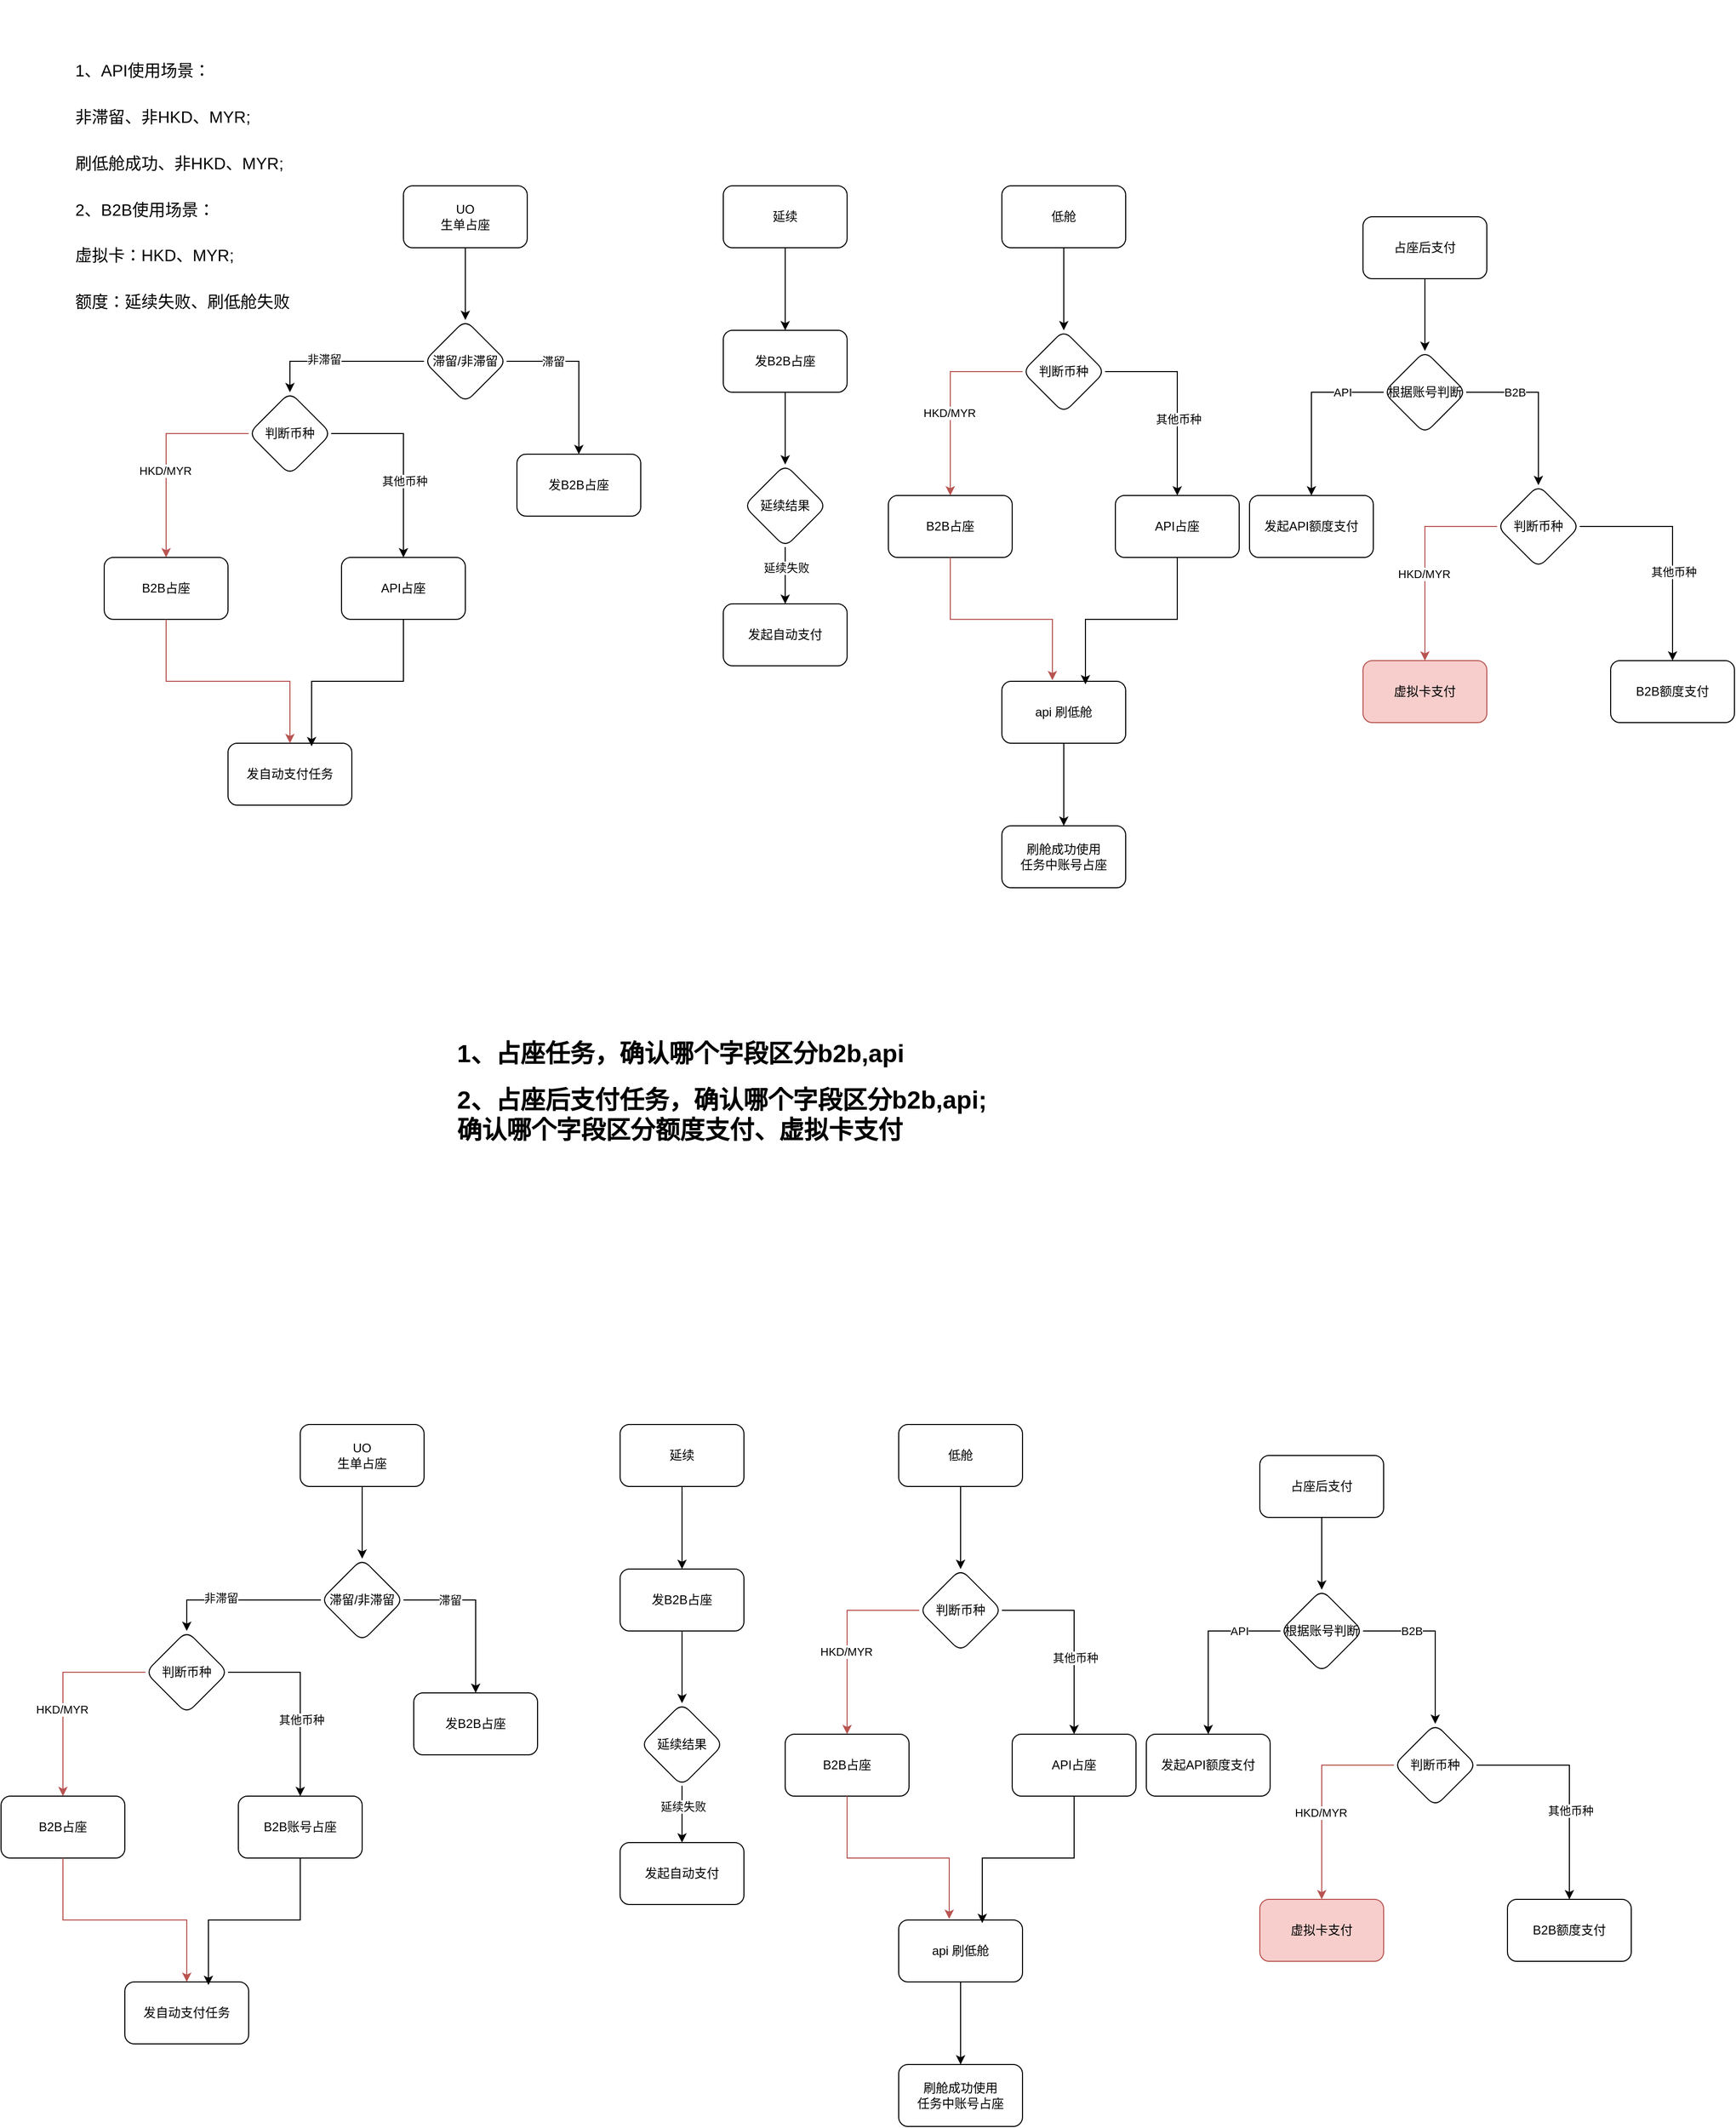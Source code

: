 <mxfile version="25.0.1">
  <diagram name="第 1 页" id="fENqRYdDaFFYO5DENeBi">
    <mxGraphModel dx="2787" dy="2048" grid="1" gridSize="10" guides="1" tooltips="1" connect="1" arrows="1" fold="1" page="1" pageScale="1" pageWidth="827" pageHeight="1169" math="0" shadow="0">
      <root>
        <mxCell id="0" />
        <mxCell id="1" parent="0" />
        <mxCell id="cYfbSXkqEOTIwd2G9jif-3" value="" style="edgeStyle=orthogonalEdgeStyle;rounded=0;orthogonalLoop=1;jettySize=auto;html=1;" edge="1" parent="1" source="cYfbSXkqEOTIwd2G9jif-1" target="cYfbSXkqEOTIwd2G9jif-2">
          <mxGeometry relative="1" as="geometry" />
        </mxCell>
        <mxCell id="cYfbSXkqEOTIwd2G9jif-1" value="UO&lt;div&gt;生单占座&lt;/div&gt;" style="rounded=1;whiteSpace=wrap;html=1;" vertex="1" parent="1">
          <mxGeometry x="-20" y="140" width="120" height="60" as="geometry" />
        </mxCell>
        <mxCell id="cYfbSXkqEOTIwd2G9jif-9" value="" style="edgeStyle=orthogonalEdgeStyle;rounded=0;orthogonalLoop=1;jettySize=auto;html=1;" edge="1" parent="1" source="cYfbSXkqEOTIwd2G9jif-2" target="cYfbSXkqEOTIwd2G9jif-8">
          <mxGeometry relative="1" as="geometry" />
        </mxCell>
        <mxCell id="cYfbSXkqEOTIwd2G9jif-11" value="滞留" style="edgeLabel;html=1;align=center;verticalAlign=middle;resizable=0;points=[];" vertex="1" connectable="0" parent="cYfbSXkqEOTIwd2G9jif-9">
          <mxGeometry x="-0.438" relative="1" as="geometry">
            <mxPoint as="offset" />
          </mxGeometry>
        </mxCell>
        <mxCell id="cYfbSXkqEOTIwd2G9jif-55" style="edgeStyle=orthogonalEdgeStyle;rounded=0;orthogonalLoop=1;jettySize=auto;html=1;entryX=0.5;entryY=0;entryDx=0;entryDy=0;" edge="1" parent="1" source="cYfbSXkqEOTIwd2G9jif-2" target="cYfbSXkqEOTIwd2G9jif-52">
          <mxGeometry relative="1" as="geometry" />
        </mxCell>
        <mxCell id="cYfbSXkqEOTIwd2G9jif-56" value="非滞留" style="edgeLabel;html=1;align=center;verticalAlign=middle;resizable=0;points=[];" vertex="1" connectable="0" parent="cYfbSXkqEOTIwd2G9jif-55">
          <mxGeometry x="0.212" y="-2" relative="1" as="geometry">
            <mxPoint as="offset" />
          </mxGeometry>
        </mxCell>
        <mxCell id="cYfbSXkqEOTIwd2G9jif-2" value="滞留/非滞留" style="rhombus;whiteSpace=wrap;html=1;rounded=1;" vertex="1" parent="1">
          <mxGeometry y="270" width="80" height="80" as="geometry" />
        </mxCell>
        <mxCell id="cYfbSXkqEOTIwd2G9jif-6" value="发自动支付任务" style="whiteSpace=wrap;html=1;rounded=1;" vertex="1" parent="1">
          <mxGeometry x="-190" y="680" width="120" height="60" as="geometry" />
        </mxCell>
        <mxCell id="cYfbSXkqEOTIwd2G9jif-8" value="发B2B占座" style="whiteSpace=wrap;html=1;rounded=1;" vertex="1" parent="1">
          <mxGeometry x="90" y="400" width="120" height="60" as="geometry" />
        </mxCell>
        <mxCell id="cYfbSXkqEOTIwd2G9jif-14" value="" style="edgeStyle=orthogonalEdgeStyle;rounded=0;orthogonalLoop=1;jettySize=auto;html=1;" edge="1" parent="1" source="cYfbSXkqEOTIwd2G9jif-12" target="cYfbSXkqEOTIwd2G9jif-13">
          <mxGeometry relative="1" as="geometry" />
        </mxCell>
        <mxCell id="cYfbSXkqEOTIwd2G9jif-12" value="延续" style="rounded=1;whiteSpace=wrap;html=1;" vertex="1" parent="1">
          <mxGeometry x="290" y="140" width="120" height="60" as="geometry" />
        </mxCell>
        <mxCell id="cYfbSXkqEOTIwd2G9jif-41" value="" style="edgeStyle=orthogonalEdgeStyle;rounded=0;orthogonalLoop=1;jettySize=auto;html=1;" edge="1" parent="1" source="cYfbSXkqEOTIwd2G9jif-13" target="cYfbSXkqEOTIwd2G9jif-40">
          <mxGeometry relative="1" as="geometry" />
        </mxCell>
        <mxCell id="cYfbSXkqEOTIwd2G9jif-13" value="发B2B占座" style="rounded=1;whiteSpace=wrap;html=1;" vertex="1" parent="1">
          <mxGeometry x="290" y="280" width="120" height="60" as="geometry" />
        </mxCell>
        <mxCell id="cYfbSXkqEOTIwd2G9jif-17" value="" style="edgeStyle=orthogonalEdgeStyle;rounded=0;orthogonalLoop=1;jettySize=auto;html=1;" edge="1" parent="1" source="cYfbSXkqEOTIwd2G9jif-15" target="cYfbSXkqEOTIwd2G9jif-66">
          <mxGeometry relative="1" as="geometry">
            <mxPoint x="570" y="280" as="targetPoint" />
          </mxGeometry>
        </mxCell>
        <mxCell id="cYfbSXkqEOTIwd2G9jif-15" value="低舱" style="rounded=1;whiteSpace=wrap;html=1;" vertex="1" parent="1">
          <mxGeometry x="560" y="140" width="120" height="60" as="geometry" />
        </mxCell>
        <mxCell id="cYfbSXkqEOTIwd2G9jif-22" value="" style="edgeStyle=orthogonalEdgeStyle;rounded=0;orthogonalLoop=1;jettySize=auto;html=1;" edge="1" parent="1" source="cYfbSXkqEOTIwd2G9jif-20" target="cYfbSXkqEOTIwd2G9jif-21">
          <mxGeometry relative="1" as="geometry" />
        </mxCell>
        <mxCell id="cYfbSXkqEOTIwd2G9jif-20" value="占座后支付" style="rounded=1;whiteSpace=wrap;html=1;" vertex="1" parent="1">
          <mxGeometry x="910" y="170" width="120" height="60" as="geometry" />
        </mxCell>
        <mxCell id="cYfbSXkqEOTIwd2G9jif-24" value="" style="edgeStyle=orthogonalEdgeStyle;rounded=0;orthogonalLoop=1;jettySize=auto;html=1;" edge="1" parent="1" source="cYfbSXkqEOTIwd2G9jif-21" target="cYfbSXkqEOTIwd2G9jif-23">
          <mxGeometry relative="1" as="geometry" />
        </mxCell>
        <mxCell id="cYfbSXkqEOTIwd2G9jif-25" value="API" style="edgeLabel;html=1;align=center;verticalAlign=middle;resizable=0;points=[];" vertex="1" connectable="0" parent="cYfbSXkqEOTIwd2G9jif-24">
          <mxGeometry x="-0.244" y="1" relative="1" as="geometry">
            <mxPoint x="24" y="-1" as="offset" />
          </mxGeometry>
        </mxCell>
        <mxCell id="cYfbSXkqEOTIwd2G9jif-31" value="" style="edgeStyle=orthogonalEdgeStyle;rounded=0;orthogonalLoop=1;jettySize=auto;html=1;" edge="1" parent="1" source="cYfbSXkqEOTIwd2G9jif-21" target="cYfbSXkqEOTIwd2G9jif-30">
          <mxGeometry relative="1" as="geometry" />
        </mxCell>
        <mxCell id="cYfbSXkqEOTIwd2G9jif-45" value="B2B" style="edgeLabel;html=1;align=center;verticalAlign=middle;resizable=0;points=[];" vertex="1" connectable="0" parent="cYfbSXkqEOTIwd2G9jif-31">
          <mxGeometry x="-0.412" relative="1" as="geometry">
            <mxPoint as="offset" />
          </mxGeometry>
        </mxCell>
        <mxCell id="cYfbSXkqEOTIwd2G9jif-21" value="根据账号判断" style="rhombus;whiteSpace=wrap;html=1;rounded=1;" vertex="1" parent="1">
          <mxGeometry x="930" y="300" width="80" height="80" as="geometry" />
        </mxCell>
        <mxCell id="cYfbSXkqEOTIwd2G9jif-23" value="发起API额度支付" style="whiteSpace=wrap;html=1;rounded=1;" vertex="1" parent="1">
          <mxGeometry x="800" y="440" width="120" height="60" as="geometry" />
        </mxCell>
        <mxCell id="cYfbSXkqEOTIwd2G9jif-35" value="" style="edgeStyle=orthogonalEdgeStyle;rounded=0;orthogonalLoop=1;jettySize=auto;html=1;fillColor=#f8cecc;strokeColor=#b85450;" edge="1" parent="1" source="cYfbSXkqEOTIwd2G9jif-30" target="cYfbSXkqEOTIwd2G9jif-34">
          <mxGeometry relative="1" as="geometry" />
        </mxCell>
        <mxCell id="cYfbSXkqEOTIwd2G9jif-36" value="HKD/MYR" style="edgeLabel;html=1;align=center;verticalAlign=middle;resizable=0;points=[];" vertex="1" connectable="0" parent="cYfbSXkqEOTIwd2G9jif-35">
          <mxGeometry x="0.16" y="-1" relative="1" as="geometry">
            <mxPoint as="offset" />
          </mxGeometry>
        </mxCell>
        <mxCell id="cYfbSXkqEOTIwd2G9jif-38" value="" style="edgeStyle=orthogonalEdgeStyle;rounded=0;orthogonalLoop=1;jettySize=auto;html=1;" edge="1" parent="1" source="cYfbSXkqEOTIwd2G9jif-30" target="cYfbSXkqEOTIwd2G9jif-37">
          <mxGeometry relative="1" as="geometry" />
        </mxCell>
        <mxCell id="cYfbSXkqEOTIwd2G9jif-39" value="其他币种" style="edgeLabel;html=1;align=center;verticalAlign=middle;resizable=0;points=[];" vertex="1" connectable="0" parent="cYfbSXkqEOTIwd2G9jif-38">
          <mxGeometry x="0.218" y="1" relative="1" as="geometry">
            <mxPoint as="offset" />
          </mxGeometry>
        </mxCell>
        <mxCell id="cYfbSXkqEOTIwd2G9jif-30" value="判断币种" style="rhombus;whiteSpace=wrap;html=1;rounded=1;" vertex="1" parent="1">
          <mxGeometry x="1040" y="430" width="80" height="80" as="geometry" />
        </mxCell>
        <mxCell id="cYfbSXkqEOTIwd2G9jif-34" value="虚拟卡支付" style="whiteSpace=wrap;html=1;rounded=1;fillColor=#f8cecc;strokeColor=#b85450;" vertex="1" parent="1">
          <mxGeometry x="910" y="600" width="120" height="60" as="geometry" />
        </mxCell>
        <mxCell id="cYfbSXkqEOTIwd2G9jif-37" value="B2B额度支付" style="whiteSpace=wrap;html=1;rounded=1;" vertex="1" parent="1">
          <mxGeometry x="1150" y="600" width="120" height="60" as="geometry" />
        </mxCell>
        <mxCell id="cYfbSXkqEOTIwd2G9jif-43" value="" style="edgeStyle=orthogonalEdgeStyle;rounded=0;orthogonalLoop=1;jettySize=auto;html=1;" edge="1" parent="1" source="cYfbSXkqEOTIwd2G9jif-40" target="cYfbSXkqEOTIwd2G9jif-42">
          <mxGeometry relative="1" as="geometry" />
        </mxCell>
        <mxCell id="cYfbSXkqEOTIwd2G9jif-44" value="延续失败" style="edgeLabel;html=1;align=center;verticalAlign=middle;resizable=0;points=[];" vertex="1" connectable="0" parent="cYfbSXkqEOTIwd2G9jif-43">
          <mxGeometry x="-0.273" y="1" relative="1" as="geometry">
            <mxPoint as="offset" />
          </mxGeometry>
        </mxCell>
        <mxCell id="cYfbSXkqEOTIwd2G9jif-40" value="延续结果" style="rhombus;whiteSpace=wrap;html=1;rounded=1;" vertex="1" parent="1">
          <mxGeometry x="310" y="410" width="80" height="80" as="geometry" />
        </mxCell>
        <mxCell id="cYfbSXkqEOTIwd2G9jif-42" value="发起自动支付" style="whiteSpace=wrap;html=1;rounded=1;" vertex="1" parent="1">
          <mxGeometry x="290" y="545" width="120" height="60" as="geometry" />
        </mxCell>
        <mxCell id="cYfbSXkqEOTIwd2G9jif-46" value="&lt;h1 style=&quot;margin-top: 0px;&quot;&gt;1、占座任务，确认哪个字段区分b2b,api&lt;/h1&gt;&lt;h1 style=&quot;margin-top: 0px;&quot;&gt;2、占座后支付任务，确认哪个字段区分b2b,api;确认哪个字段区分额度支付、虚拟卡支付&lt;/h1&gt;&lt;div&gt;&lt;br&gt;&lt;/div&gt;" style="text;html=1;whiteSpace=wrap;overflow=hidden;rounded=0;" vertex="1" parent="1">
          <mxGeometry x="30" y="960" width="530" height="320" as="geometry" />
        </mxCell>
        <mxCell id="cYfbSXkqEOTIwd2G9jif-47" value="&lt;h1 style=&quot;margin-top: 0px;&quot;&gt;&lt;font style=&quot;font-size: 8px;&quot;&gt;&lt;br&gt;&lt;/font&gt;&lt;/h1&gt;&lt;h1 style=&quot;margin-top: 0px;&quot;&gt;&lt;font size=&quot;3&quot;&gt;&lt;font style=&quot;font-weight: normal;&quot;&gt;1、API使用场景：&lt;/font&gt;&lt;/font&gt;&lt;/h1&gt;&lt;h1 style=&quot;margin-top: 0px;&quot;&gt;&lt;font size=&quot;3&quot;&gt;&lt;span style=&quot;background-color: initial; font-weight: normal;&quot;&gt;非滞留、非HKD、MYR;&lt;/span&gt;&lt;/font&gt;&lt;/h1&gt;&lt;h1 style=&quot;margin-top: 0px;&quot;&gt;&lt;font size=&quot;3&quot;&gt;&lt;span style=&quot;background-color: initial; font-weight: normal;&quot;&gt;刷低舱成功&lt;/span&gt;&lt;span style=&quot;background-color: initial; font-weight: normal;&quot;&gt;、非HKD、MYR;&lt;/span&gt;&lt;/font&gt;&lt;/h1&gt;&lt;h1 style=&quot;margin-top: 0px;&quot;&gt;&lt;span style=&quot;background-color: initial; font-weight: normal;&quot;&gt;&lt;font size=&quot;3&quot;&gt;2、B2B使用场景：&lt;/font&gt;&lt;/span&gt;&lt;/h1&gt;&lt;h1 style=&quot;margin-top: 0px;&quot;&gt;&lt;span style=&quot;background-color: initial; font-weight: normal;&quot;&gt;&lt;font size=&quot;3&quot;&gt;虚拟卡：HKD、MYR;&lt;/font&gt;&lt;/span&gt;&lt;/h1&gt;&lt;h1 style=&quot;margin-top: 0px;&quot;&gt;&lt;span style=&quot;background-color: initial; font-weight: normal;&quot;&gt;&lt;font size=&quot;3&quot;&gt;额度：延续失败、刷低舱失败&lt;/font&gt;&lt;/span&gt;&lt;/h1&gt;" style="text;html=1;whiteSpace=wrap;overflow=hidden;rounded=0;" vertex="1" parent="1">
          <mxGeometry x="-340" y="-40" width="260" height="320" as="geometry" />
        </mxCell>
        <mxCell id="cYfbSXkqEOTIwd2G9jif-48" value="" style="edgeStyle=orthogonalEdgeStyle;rounded=0;orthogonalLoop=1;jettySize=auto;html=1;fillColor=#f8cecc;strokeColor=#b85450;" edge="1" parent="1" source="cYfbSXkqEOTIwd2G9jif-52" target="cYfbSXkqEOTIwd2G9jif-53">
          <mxGeometry relative="1" as="geometry" />
        </mxCell>
        <mxCell id="cYfbSXkqEOTIwd2G9jif-49" value="HKD/MYR" style="edgeLabel;html=1;align=center;verticalAlign=middle;resizable=0;points=[];" vertex="1" connectable="0" parent="cYfbSXkqEOTIwd2G9jif-48">
          <mxGeometry x="0.16" y="-1" relative="1" as="geometry">
            <mxPoint as="offset" />
          </mxGeometry>
        </mxCell>
        <mxCell id="cYfbSXkqEOTIwd2G9jif-50" value="" style="edgeStyle=orthogonalEdgeStyle;rounded=0;orthogonalLoop=1;jettySize=auto;html=1;" edge="1" parent="1" source="cYfbSXkqEOTIwd2G9jif-52" target="cYfbSXkqEOTIwd2G9jif-54">
          <mxGeometry relative="1" as="geometry" />
        </mxCell>
        <mxCell id="cYfbSXkqEOTIwd2G9jif-51" value="其他币种" style="edgeLabel;html=1;align=center;verticalAlign=middle;resizable=0;points=[];" vertex="1" connectable="0" parent="cYfbSXkqEOTIwd2G9jif-50">
          <mxGeometry x="0.218" y="1" relative="1" as="geometry">
            <mxPoint as="offset" />
          </mxGeometry>
        </mxCell>
        <mxCell id="cYfbSXkqEOTIwd2G9jif-52" value="判断币种" style="rhombus;whiteSpace=wrap;html=1;rounded=1;" vertex="1" parent="1">
          <mxGeometry x="-170" y="340" width="80" height="80" as="geometry" />
        </mxCell>
        <mxCell id="cYfbSXkqEOTIwd2G9jif-53" value="B2B占座" style="whiteSpace=wrap;html=1;rounded=1;" vertex="1" parent="1">
          <mxGeometry x="-310" y="500" width="120" height="60" as="geometry" />
        </mxCell>
        <mxCell id="cYfbSXkqEOTIwd2G9jif-54" value="API占座" style="whiteSpace=wrap;html=1;rounded=1;" vertex="1" parent="1">
          <mxGeometry x="-80" y="500" width="120" height="60" as="geometry" />
        </mxCell>
        <mxCell id="cYfbSXkqEOTIwd2G9jif-58" style="edgeStyle=orthogonalEdgeStyle;rounded=0;orthogonalLoop=1;jettySize=auto;html=1;fillColor=#f8cecc;strokeColor=#b85450;" edge="1" parent="1" source="cYfbSXkqEOTIwd2G9jif-53" target="cYfbSXkqEOTIwd2G9jif-6">
          <mxGeometry relative="1" as="geometry">
            <mxPoint x="-130" y="670" as="targetPoint" />
          </mxGeometry>
        </mxCell>
        <mxCell id="cYfbSXkqEOTIwd2G9jif-60" style="edgeStyle=orthogonalEdgeStyle;rounded=0;orthogonalLoop=1;jettySize=auto;html=1;entryX=0.675;entryY=0.05;entryDx=0;entryDy=0;entryPerimeter=0;" edge="1" parent="1" source="cYfbSXkqEOTIwd2G9jif-54" target="cYfbSXkqEOTIwd2G9jif-6">
          <mxGeometry relative="1" as="geometry" />
        </mxCell>
        <mxCell id="cYfbSXkqEOTIwd2G9jif-73" value="" style="edgeStyle=orthogonalEdgeStyle;rounded=0;orthogonalLoop=1;jettySize=auto;html=1;" edge="1" parent="1" source="cYfbSXkqEOTIwd2G9jif-61" target="cYfbSXkqEOTIwd2G9jif-72">
          <mxGeometry relative="1" as="geometry" />
        </mxCell>
        <mxCell id="cYfbSXkqEOTIwd2G9jif-61" value="api 刷低舱" style="whiteSpace=wrap;html=1;rounded=1;" vertex="1" parent="1">
          <mxGeometry x="560" y="620" width="120" height="60" as="geometry" />
        </mxCell>
        <mxCell id="cYfbSXkqEOTIwd2G9jif-62" value="" style="edgeStyle=orthogonalEdgeStyle;rounded=0;orthogonalLoop=1;jettySize=auto;html=1;fillColor=#f8cecc;strokeColor=#b85450;" edge="1" parent="1" source="cYfbSXkqEOTIwd2G9jif-66" target="cYfbSXkqEOTIwd2G9jif-67">
          <mxGeometry relative="1" as="geometry" />
        </mxCell>
        <mxCell id="cYfbSXkqEOTIwd2G9jif-63" value="HKD/MYR" style="edgeLabel;html=1;align=center;verticalAlign=middle;resizable=0;points=[];" vertex="1" connectable="0" parent="cYfbSXkqEOTIwd2G9jif-62">
          <mxGeometry x="0.16" y="-1" relative="1" as="geometry">
            <mxPoint as="offset" />
          </mxGeometry>
        </mxCell>
        <mxCell id="cYfbSXkqEOTIwd2G9jif-64" value="" style="edgeStyle=orthogonalEdgeStyle;rounded=0;orthogonalLoop=1;jettySize=auto;html=1;" edge="1" parent="1" source="cYfbSXkqEOTIwd2G9jif-66" target="cYfbSXkqEOTIwd2G9jif-68">
          <mxGeometry relative="1" as="geometry" />
        </mxCell>
        <mxCell id="cYfbSXkqEOTIwd2G9jif-65" value="其他币种" style="edgeLabel;html=1;align=center;verticalAlign=middle;resizable=0;points=[];" vertex="1" connectable="0" parent="cYfbSXkqEOTIwd2G9jif-64">
          <mxGeometry x="0.218" y="1" relative="1" as="geometry">
            <mxPoint as="offset" />
          </mxGeometry>
        </mxCell>
        <mxCell id="cYfbSXkqEOTIwd2G9jif-66" value="判断币种" style="rhombus;whiteSpace=wrap;html=1;rounded=1;" vertex="1" parent="1">
          <mxGeometry x="580" y="280" width="80" height="80" as="geometry" />
        </mxCell>
        <mxCell id="cYfbSXkqEOTIwd2G9jif-67" value="B2B占座" style="whiteSpace=wrap;html=1;rounded=1;" vertex="1" parent="1">
          <mxGeometry x="450" y="440" width="120" height="60" as="geometry" />
        </mxCell>
        <mxCell id="cYfbSXkqEOTIwd2G9jif-68" value="API占座" style="whiteSpace=wrap;html=1;rounded=1;" vertex="1" parent="1">
          <mxGeometry x="670" y="440" width="120" height="60" as="geometry" />
        </mxCell>
        <mxCell id="cYfbSXkqEOTIwd2G9jif-69" style="edgeStyle=orthogonalEdgeStyle;rounded=0;orthogonalLoop=1;jettySize=auto;html=1;entryX=0.408;entryY=-0.017;entryDx=0;entryDy=0;entryPerimeter=0;fillColor=#f8cecc;strokeColor=#b85450;" edge="1" parent="1" source="cYfbSXkqEOTIwd2G9jif-67" target="cYfbSXkqEOTIwd2G9jif-61">
          <mxGeometry relative="1" as="geometry">
            <mxPoint x="620" y="610" as="targetPoint" />
          </mxGeometry>
        </mxCell>
        <mxCell id="cYfbSXkqEOTIwd2G9jif-70" style="edgeStyle=orthogonalEdgeStyle;rounded=0;orthogonalLoop=1;jettySize=auto;html=1;entryX=0.675;entryY=0.05;entryDx=0;entryDy=0;entryPerimeter=0;" edge="1" parent="1" source="cYfbSXkqEOTIwd2G9jif-68" target="cYfbSXkqEOTIwd2G9jif-61">
          <mxGeometry relative="1" as="geometry" />
        </mxCell>
        <mxCell id="cYfbSXkqEOTIwd2G9jif-72" value="刷舱成功使用&lt;div&gt;任务中账号占座&lt;/div&gt;" style="whiteSpace=wrap;html=1;rounded=1;" vertex="1" parent="1">
          <mxGeometry x="560" y="760" width="120" height="60" as="geometry" />
        </mxCell>
        <mxCell id="cYfbSXkqEOTIwd2G9jif-74" value="" style="edgeStyle=orthogonalEdgeStyle;rounded=0;orthogonalLoop=1;jettySize=auto;html=1;" edge="1" parent="1" source="cYfbSXkqEOTIwd2G9jif-75" target="cYfbSXkqEOTIwd2G9jif-80">
          <mxGeometry relative="1" as="geometry" />
        </mxCell>
        <mxCell id="cYfbSXkqEOTIwd2G9jif-75" value="UO&lt;div&gt;生单占座&lt;/div&gt;" style="rounded=1;whiteSpace=wrap;html=1;" vertex="1" parent="1">
          <mxGeometry x="-120" y="1340" width="120" height="60" as="geometry" />
        </mxCell>
        <mxCell id="cYfbSXkqEOTIwd2G9jif-76" value="" style="edgeStyle=orthogonalEdgeStyle;rounded=0;orthogonalLoop=1;jettySize=auto;html=1;" edge="1" parent="1" source="cYfbSXkqEOTIwd2G9jif-80" target="cYfbSXkqEOTIwd2G9jif-82">
          <mxGeometry relative="1" as="geometry" />
        </mxCell>
        <mxCell id="cYfbSXkqEOTIwd2G9jif-77" value="滞留" style="edgeLabel;html=1;align=center;verticalAlign=middle;resizable=0;points=[];" vertex="1" connectable="0" parent="cYfbSXkqEOTIwd2G9jif-76">
          <mxGeometry x="-0.438" relative="1" as="geometry">
            <mxPoint as="offset" />
          </mxGeometry>
        </mxCell>
        <mxCell id="cYfbSXkqEOTIwd2G9jif-78" style="edgeStyle=orthogonalEdgeStyle;rounded=0;orthogonalLoop=1;jettySize=auto;html=1;entryX=0.5;entryY=0;entryDx=0;entryDy=0;" edge="1" parent="1" source="cYfbSXkqEOTIwd2G9jif-80" target="cYfbSXkqEOTIwd2G9jif-112">
          <mxGeometry relative="1" as="geometry" />
        </mxCell>
        <mxCell id="cYfbSXkqEOTIwd2G9jif-79" value="非滞留" style="edgeLabel;html=1;align=center;verticalAlign=middle;resizable=0;points=[];" vertex="1" connectable="0" parent="cYfbSXkqEOTIwd2G9jif-78">
          <mxGeometry x="0.212" y="-2" relative="1" as="geometry">
            <mxPoint as="offset" />
          </mxGeometry>
        </mxCell>
        <mxCell id="cYfbSXkqEOTIwd2G9jif-80" value="滞留/非滞留" style="rhombus;whiteSpace=wrap;html=1;rounded=1;" vertex="1" parent="1">
          <mxGeometry x="-100" y="1470" width="80" height="80" as="geometry" />
        </mxCell>
        <mxCell id="cYfbSXkqEOTIwd2G9jif-81" value="发自动支付任务" style="whiteSpace=wrap;html=1;rounded=1;" vertex="1" parent="1">
          <mxGeometry x="-290" y="1880" width="120" height="60" as="geometry" />
        </mxCell>
        <mxCell id="cYfbSXkqEOTIwd2G9jif-82" value="发B2B占座" style="whiteSpace=wrap;html=1;rounded=1;" vertex="1" parent="1">
          <mxGeometry x="-10" y="1600" width="120" height="60" as="geometry" />
        </mxCell>
        <mxCell id="cYfbSXkqEOTIwd2G9jif-83" value="" style="edgeStyle=orthogonalEdgeStyle;rounded=0;orthogonalLoop=1;jettySize=auto;html=1;" edge="1" parent="1" source="cYfbSXkqEOTIwd2G9jif-84" target="cYfbSXkqEOTIwd2G9jif-86">
          <mxGeometry relative="1" as="geometry" />
        </mxCell>
        <mxCell id="cYfbSXkqEOTIwd2G9jif-84" value="延续" style="rounded=1;whiteSpace=wrap;html=1;" vertex="1" parent="1">
          <mxGeometry x="190" y="1340" width="120" height="60" as="geometry" />
        </mxCell>
        <mxCell id="cYfbSXkqEOTIwd2G9jif-85" value="" style="edgeStyle=orthogonalEdgeStyle;rounded=0;orthogonalLoop=1;jettySize=auto;html=1;" edge="1" parent="1" source="cYfbSXkqEOTIwd2G9jif-86" target="cYfbSXkqEOTIwd2G9jif-106">
          <mxGeometry relative="1" as="geometry" />
        </mxCell>
        <mxCell id="cYfbSXkqEOTIwd2G9jif-86" value="发B2B占座" style="rounded=1;whiteSpace=wrap;html=1;" vertex="1" parent="1">
          <mxGeometry x="190" y="1480" width="120" height="60" as="geometry" />
        </mxCell>
        <mxCell id="cYfbSXkqEOTIwd2G9jif-87" value="" style="edgeStyle=orthogonalEdgeStyle;rounded=0;orthogonalLoop=1;jettySize=auto;html=1;" edge="1" parent="1" source="cYfbSXkqEOTIwd2G9jif-88" target="cYfbSXkqEOTIwd2G9jif-123">
          <mxGeometry relative="1" as="geometry">
            <mxPoint x="470" y="1480" as="targetPoint" />
          </mxGeometry>
        </mxCell>
        <mxCell id="cYfbSXkqEOTIwd2G9jif-88" value="低舱" style="rounded=1;whiteSpace=wrap;html=1;" vertex="1" parent="1">
          <mxGeometry x="460" y="1340" width="120" height="60" as="geometry" />
        </mxCell>
        <mxCell id="cYfbSXkqEOTIwd2G9jif-89" value="" style="edgeStyle=orthogonalEdgeStyle;rounded=0;orthogonalLoop=1;jettySize=auto;html=1;" edge="1" parent="1" source="cYfbSXkqEOTIwd2G9jif-90" target="cYfbSXkqEOTIwd2G9jif-95">
          <mxGeometry relative="1" as="geometry" />
        </mxCell>
        <mxCell id="cYfbSXkqEOTIwd2G9jif-90" value="占座后支付" style="rounded=1;whiteSpace=wrap;html=1;" vertex="1" parent="1">
          <mxGeometry x="810" y="1370" width="120" height="60" as="geometry" />
        </mxCell>
        <mxCell id="cYfbSXkqEOTIwd2G9jif-91" value="" style="edgeStyle=orthogonalEdgeStyle;rounded=0;orthogonalLoop=1;jettySize=auto;html=1;" edge="1" parent="1" source="cYfbSXkqEOTIwd2G9jif-95" target="cYfbSXkqEOTIwd2G9jif-96">
          <mxGeometry relative="1" as="geometry" />
        </mxCell>
        <mxCell id="cYfbSXkqEOTIwd2G9jif-92" value="API" style="edgeLabel;html=1;align=center;verticalAlign=middle;resizable=0;points=[];" vertex="1" connectable="0" parent="cYfbSXkqEOTIwd2G9jif-91">
          <mxGeometry x="-0.244" y="1" relative="1" as="geometry">
            <mxPoint x="24" y="-1" as="offset" />
          </mxGeometry>
        </mxCell>
        <mxCell id="cYfbSXkqEOTIwd2G9jif-93" value="" style="edgeStyle=orthogonalEdgeStyle;rounded=0;orthogonalLoop=1;jettySize=auto;html=1;" edge="1" parent="1" source="cYfbSXkqEOTIwd2G9jif-95" target="cYfbSXkqEOTIwd2G9jif-101">
          <mxGeometry relative="1" as="geometry" />
        </mxCell>
        <mxCell id="cYfbSXkqEOTIwd2G9jif-94" value="B2B" style="edgeLabel;html=1;align=center;verticalAlign=middle;resizable=0;points=[];" vertex="1" connectable="0" parent="cYfbSXkqEOTIwd2G9jif-93">
          <mxGeometry x="-0.412" relative="1" as="geometry">
            <mxPoint as="offset" />
          </mxGeometry>
        </mxCell>
        <mxCell id="cYfbSXkqEOTIwd2G9jif-95" value="根据账号判断" style="rhombus;whiteSpace=wrap;html=1;rounded=1;" vertex="1" parent="1">
          <mxGeometry x="830" y="1500" width="80" height="80" as="geometry" />
        </mxCell>
        <mxCell id="cYfbSXkqEOTIwd2G9jif-96" value="发起API额度支付" style="whiteSpace=wrap;html=1;rounded=1;" vertex="1" parent="1">
          <mxGeometry x="700" y="1640" width="120" height="60" as="geometry" />
        </mxCell>
        <mxCell id="cYfbSXkqEOTIwd2G9jif-97" value="" style="edgeStyle=orthogonalEdgeStyle;rounded=0;orthogonalLoop=1;jettySize=auto;html=1;fillColor=#f8cecc;strokeColor=#b85450;" edge="1" parent="1" source="cYfbSXkqEOTIwd2G9jif-101" target="cYfbSXkqEOTIwd2G9jif-102">
          <mxGeometry relative="1" as="geometry" />
        </mxCell>
        <mxCell id="cYfbSXkqEOTIwd2G9jif-98" value="HKD/MYR" style="edgeLabel;html=1;align=center;verticalAlign=middle;resizable=0;points=[];" vertex="1" connectable="0" parent="cYfbSXkqEOTIwd2G9jif-97">
          <mxGeometry x="0.16" y="-1" relative="1" as="geometry">
            <mxPoint as="offset" />
          </mxGeometry>
        </mxCell>
        <mxCell id="cYfbSXkqEOTIwd2G9jif-99" value="" style="edgeStyle=orthogonalEdgeStyle;rounded=0;orthogonalLoop=1;jettySize=auto;html=1;" edge="1" parent="1" source="cYfbSXkqEOTIwd2G9jif-101" target="cYfbSXkqEOTIwd2G9jif-103">
          <mxGeometry relative="1" as="geometry" />
        </mxCell>
        <mxCell id="cYfbSXkqEOTIwd2G9jif-100" value="其他币种" style="edgeLabel;html=1;align=center;verticalAlign=middle;resizable=0;points=[];" vertex="1" connectable="0" parent="cYfbSXkqEOTIwd2G9jif-99">
          <mxGeometry x="0.218" y="1" relative="1" as="geometry">
            <mxPoint as="offset" />
          </mxGeometry>
        </mxCell>
        <mxCell id="cYfbSXkqEOTIwd2G9jif-101" value="判断币种" style="rhombus;whiteSpace=wrap;html=1;rounded=1;" vertex="1" parent="1">
          <mxGeometry x="940" y="1630" width="80" height="80" as="geometry" />
        </mxCell>
        <mxCell id="cYfbSXkqEOTIwd2G9jif-102" value="虚拟卡支付" style="whiteSpace=wrap;html=1;rounded=1;fillColor=#f8cecc;strokeColor=#b85450;" vertex="1" parent="1">
          <mxGeometry x="810" y="1800" width="120" height="60" as="geometry" />
        </mxCell>
        <mxCell id="cYfbSXkqEOTIwd2G9jif-103" value="B2B额度支付" style="whiteSpace=wrap;html=1;rounded=1;" vertex="1" parent="1">
          <mxGeometry x="1050" y="1800" width="120" height="60" as="geometry" />
        </mxCell>
        <mxCell id="cYfbSXkqEOTIwd2G9jif-104" value="" style="edgeStyle=orthogonalEdgeStyle;rounded=0;orthogonalLoop=1;jettySize=auto;html=1;" edge="1" parent="1" source="cYfbSXkqEOTIwd2G9jif-106" target="cYfbSXkqEOTIwd2G9jif-107">
          <mxGeometry relative="1" as="geometry" />
        </mxCell>
        <mxCell id="cYfbSXkqEOTIwd2G9jif-105" value="延续失败" style="edgeLabel;html=1;align=center;verticalAlign=middle;resizable=0;points=[];" vertex="1" connectable="0" parent="cYfbSXkqEOTIwd2G9jif-104">
          <mxGeometry x="-0.273" y="1" relative="1" as="geometry">
            <mxPoint as="offset" />
          </mxGeometry>
        </mxCell>
        <mxCell id="cYfbSXkqEOTIwd2G9jif-106" value="延续结果" style="rhombus;whiteSpace=wrap;html=1;rounded=1;" vertex="1" parent="1">
          <mxGeometry x="210" y="1610" width="80" height="80" as="geometry" />
        </mxCell>
        <mxCell id="cYfbSXkqEOTIwd2G9jif-107" value="发起自动支付" style="whiteSpace=wrap;html=1;rounded=1;" vertex="1" parent="1">
          <mxGeometry x="190" y="1745" width="120" height="60" as="geometry" />
        </mxCell>
        <mxCell id="cYfbSXkqEOTIwd2G9jif-108" value="" style="edgeStyle=orthogonalEdgeStyle;rounded=0;orthogonalLoop=1;jettySize=auto;html=1;fillColor=#f8cecc;strokeColor=#b85450;" edge="1" parent="1" source="cYfbSXkqEOTIwd2G9jif-112" target="cYfbSXkqEOTIwd2G9jif-113">
          <mxGeometry relative="1" as="geometry" />
        </mxCell>
        <mxCell id="cYfbSXkqEOTIwd2G9jif-109" value="HKD/MYR" style="edgeLabel;html=1;align=center;verticalAlign=middle;resizable=0;points=[];" vertex="1" connectable="0" parent="cYfbSXkqEOTIwd2G9jif-108">
          <mxGeometry x="0.16" y="-1" relative="1" as="geometry">
            <mxPoint as="offset" />
          </mxGeometry>
        </mxCell>
        <mxCell id="cYfbSXkqEOTIwd2G9jif-110" value="" style="edgeStyle=orthogonalEdgeStyle;rounded=0;orthogonalLoop=1;jettySize=auto;html=1;" edge="1" parent="1" source="cYfbSXkqEOTIwd2G9jif-112" target="cYfbSXkqEOTIwd2G9jif-114">
          <mxGeometry relative="1" as="geometry" />
        </mxCell>
        <mxCell id="cYfbSXkqEOTIwd2G9jif-111" value="其他币种" style="edgeLabel;html=1;align=center;verticalAlign=middle;resizable=0;points=[];" vertex="1" connectable="0" parent="cYfbSXkqEOTIwd2G9jif-110">
          <mxGeometry x="0.218" y="1" relative="1" as="geometry">
            <mxPoint as="offset" />
          </mxGeometry>
        </mxCell>
        <mxCell id="cYfbSXkqEOTIwd2G9jif-112" value="判断币种" style="rhombus;whiteSpace=wrap;html=1;rounded=1;" vertex="1" parent="1">
          <mxGeometry x="-270" y="1540" width="80" height="80" as="geometry" />
        </mxCell>
        <mxCell id="cYfbSXkqEOTIwd2G9jif-113" value="B2B占座" style="whiteSpace=wrap;html=1;rounded=1;" vertex="1" parent="1">
          <mxGeometry x="-410" y="1700" width="120" height="60" as="geometry" />
        </mxCell>
        <mxCell id="cYfbSXkqEOTIwd2G9jif-114" value="B2B账号占座" style="whiteSpace=wrap;html=1;rounded=1;" vertex="1" parent="1">
          <mxGeometry x="-180" y="1700" width="120" height="60" as="geometry" />
        </mxCell>
        <mxCell id="cYfbSXkqEOTIwd2G9jif-115" style="edgeStyle=orthogonalEdgeStyle;rounded=0;orthogonalLoop=1;jettySize=auto;html=1;fillColor=#f8cecc;strokeColor=#b85450;" edge="1" parent="1" source="cYfbSXkqEOTIwd2G9jif-113" target="cYfbSXkqEOTIwd2G9jif-81">
          <mxGeometry relative="1" as="geometry">
            <mxPoint x="-230" y="1870" as="targetPoint" />
          </mxGeometry>
        </mxCell>
        <mxCell id="cYfbSXkqEOTIwd2G9jif-116" style="edgeStyle=orthogonalEdgeStyle;rounded=0;orthogonalLoop=1;jettySize=auto;html=1;entryX=0.675;entryY=0.05;entryDx=0;entryDy=0;entryPerimeter=0;" edge="1" parent="1" source="cYfbSXkqEOTIwd2G9jif-114" target="cYfbSXkqEOTIwd2G9jif-81">
          <mxGeometry relative="1" as="geometry" />
        </mxCell>
        <mxCell id="cYfbSXkqEOTIwd2G9jif-117" value="" style="edgeStyle=orthogonalEdgeStyle;rounded=0;orthogonalLoop=1;jettySize=auto;html=1;" edge="1" parent="1" source="cYfbSXkqEOTIwd2G9jif-118" target="cYfbSXkqEOTIwd2G9jif-128">
          <mxGeometry relative="1" as="geometry" />
        </mxCell>
        <mxCell id="cYfbSXkqEOTIwd2G9jif-118" value="api 刷低舱" style="whiteSpace=wrap;html=1;rounded=1;" vertex="1" parent="1">
          <mxGeometry x="460" y="1820" width="120" height="60" as="geometry" />
        </mxCell>
        <mxCell id="cYfbSXkqEOTIwd2G9jif-119" value="" style="edgeStyle=orthogonalEdgeStyle;rounded=0;orthogonalLoop=1;jettySize=auto;html=1;fillColor=#f8cecc;strokeColor=#b85450;" edge="1" parent="1" source="cYfbSXkqEOTIwd2G9jif-123" target="cYfbSXkqEOTIwd2G9jif-124">
          <mxGeometry relative="1" as="geometry" />
        </mxCell>
        <mxCell id="cYfbSXkqEOTIwd2G9jif-120" value="HKD/MYR" style="edgeLabel;html=1;align=center;verticalAlign=middle;resizable=0;points=[];" vertex="1" connectable="0" parent="cYfbSXkqEOTIwd2G9jif-119">
          <mxGeometry x="0.16" y="-1" relative="1" as="geometry">
            <mxPoint as="offset" />
          </mxGeometry>
        </mxCell>
        <mxCell id="cYfbSXkqEOTIwd2G9jif-121" value="" style="edgeStyle=orthogonalEdgeStyle;rounded=0;orthogonalLoop=1;jettySize=auto;html=1;" edge="1" parent="1" source="cYfbSXkqEOTIwd2G9jif-123" target="cYfbSXkqEOTIwd2G9jif-125">
          <mxGeometry relative="1" as="geometry" />
        </mxCell>
        <mxCell id="cYfbSXkqEOTIwd2G9jif-122" value="其他币种" style="edgeLabel;html=1;align=center;verticalAlign=middle;resizable=0;points=[];" vertex="1" connectable="0" parent="cYfbSXkqEOTIwd2G9jif-121">
          <mxGeometry x="0.218" y="1" relative="1" as="geometry">
            <mxPoint as="offset" />
          </mxGeometry>
        </mxCell>
        <mxCell id="cYfbSXkqEOTIwd2G9jif-123" value="判断币种" style="rhombus;whiteSpace=wrap;html=1;rounded=1;" vertex="1" parent="1">
          <mxGeometry x="480" y="1480" width="80" height="80" as="geometry" />
        </mxCell>
        <mxCell id="cYfbSXkqEOTIwd2G9jif-124" value="B2B占座" style="whiteSpace=wrap;html=1;rounded=1;" vertex="1" parent="1">
          <mxGeometry x="350" y="1640" width="120" height="60" as="geometry" />
        </mxCell>
        <mxCell id="cYfbSXkqEOTIwd2G9jif-125" value="API占座" style="whiteSpace=wrap;html=1;rounded=1;" vertex="1" parent="1">
          <mxGeometry x="570" y="1640" width="120" height="60" as="geometry" />
        </mxCell>
        <mxCell id="cYfbSXkqEOTIwd2G9jif-126" style="edgeStyle=orthogonalEdgeStyle;rounded=0;orthogonalLoop=1;jettySize=auto;html=1;entryX=0.408;entryY=-0.017;entryDx=0;entryDy=0;entryPerimeter=0;fillColor=#f8cecc;strokeColor=#b85450;" edge="1" parent="1" source="cYfbSXkqEOTIwd2G9jif-124" target="cYfbSXkqEOTIwd2G9jif-118">
          <mxGeometry relative="1" as="geometry">
            <mxPoint x="520" y="1810" as="targetPoint" />
          </mxGeometry>
        </mxCell>
        <mxCell id="cYfbSXkqEOTIwd2G9jif-127" style="edgeStyle=orthogonalEdgeStyle;rounded=0;orthogonalLoop=1;jettySize=auto;html=1;entryX=0.675;entryY=0.05;entryDx=0;entryDy=0;entryPerimeter=0;" edge="1" parent="1" source="cYfbSXkqEOTIwd2G9jif-125" target="cYfbSXkqEOTIwd2G9jif-118">
          <mxGeometry relative="1" as="geometry" />
        </mxCell>
        <mxCell id="cYfbSXkqEOTIwd2G9jif-128" value="刷舱成功使用&lt;div&gt;任务中账号占座&lt;/div&gt;" style="whiteSpace=wrap;html=1;rounded=1;" vertex="1" parent="1">
          <mxGeometry x="460" y="1960" width="120" height="60" as="geometry" />
        </mxCell>
      </root>
    </mxGraphModel>
  </diagram>
</mxfile>
